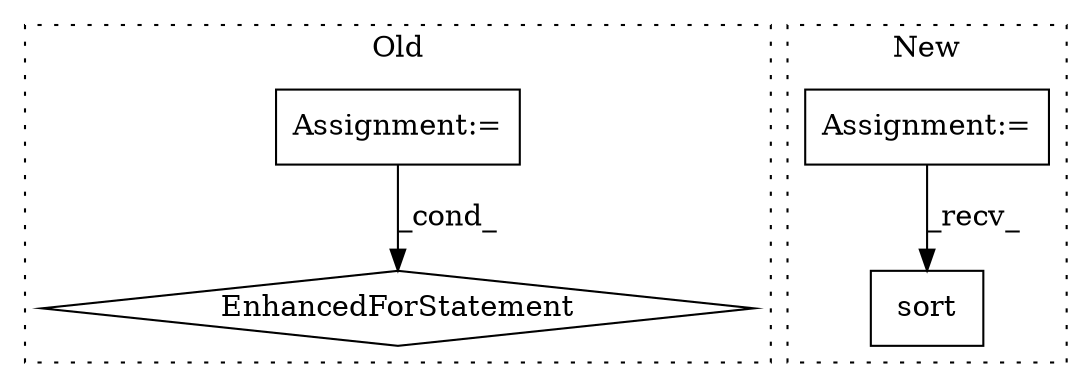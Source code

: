 digraph G {
subgraph cluster0 {
1 [label="EnhancedForStatement" a="70" s="10962,11041" l="57,2" shape="diamond"];
4 [label="Assignment:=" a="7" s="10962,11041" l="57,2" shape="box"];
label = "Old";
style="dotted";
}
subgraph cluster1 {
2 [label="sort" a="32" s="11006" l="6" shape="box"];
3 [label="Assignment:=" a="7" s="10952" l="1" shape="box"];
label = "New";
style="dotted";
}
3 -> 2 [label="_recv_"];
4 -> 1 [label="_cond_"];
}
